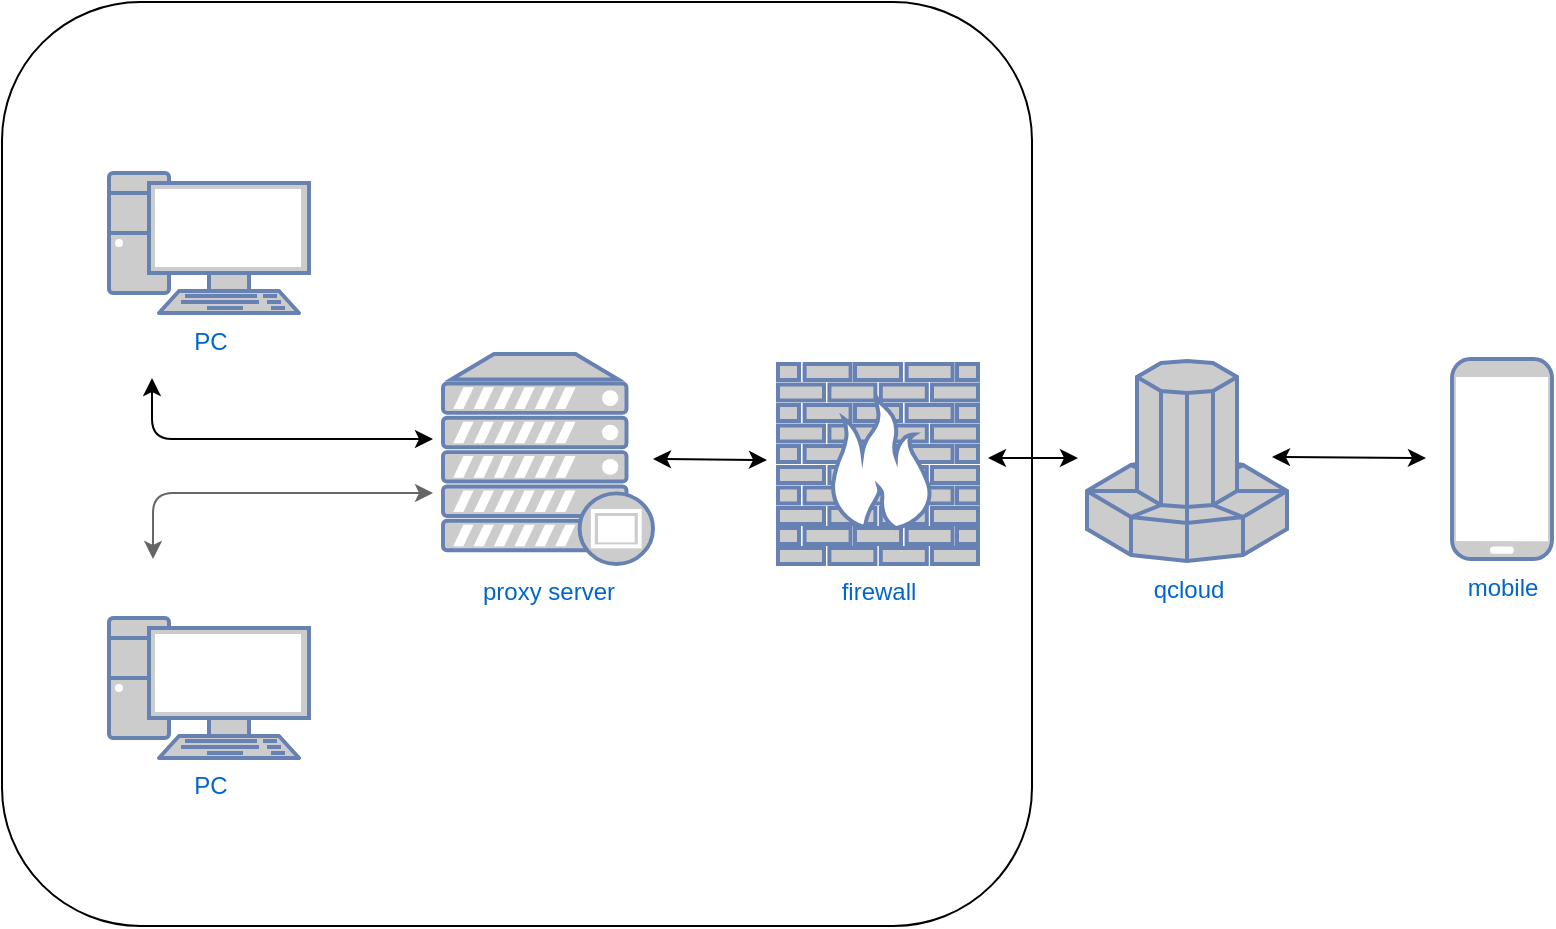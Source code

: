 <mxfile version="12.0.3" type="github" pages="1"><diagram id="5cHL90LkLAptyf2s-lDM" name="第 1 页"><mxGraphModel dx="1536" dy="774" grid="0" gridSize="10" guides="1" tooltips="1" connect="1" arrows="1" fold="1" page="1" pageScale="1" pageWidth="3300" pageHeight="4681" math="0" shadow="0"><root><mxCell id="0"/><mxCell id="1" parent="0"/><mxCell id="dY4UjMdPI2f50uh1wxuN-14" value="" style="rounded=1;whiteSpace=wrap;html=1;" vertex="1" parent="1"><mxGeometry x="148" y="149" width="515" height="462" as="geometry"/></mxCell><mxCell id="dY4UjMdPI2f50uh1wxuN-2" value="qcloud" style="fontColor=#0066CC;verticalAlign=top;verticalLabelPosition=bottom;labelPosition=center;align=center;html=1;outlineConnect=0;fillColor=#CCCCCC;strokeColor=#6881B3;gradientColor=none;gradientDirection=north;strokeWidth=2;shape=mxgraph.networks.supercomputer;" vertex="1" parent="1"><mxGeometry x="690.5" y="328.5" width="100" height="100" as="geometry"/></mxCell><mxCell id="dY4UjMdPI2f50uh1wxuN-3" value="PC" style="fontColor=#0066CC;verticalAlign=top;verticalLabelPosition=bottom;labelPosition=center;align=center;html=1;outlineConnect=0;fillColor=#CCCCCC;strokeColor=#6881B3;gradientColor=none;gradientDirection=north;strokeWidth=2;shape=mxgraph.networks.pc;" vertex="1" parent="1"><mxGeometry x="201.5" y="457" width="100" height="70" as="geometry"/></mxCell><mxCell id="dY4UjMdPI2f50uh1wxuN-4" value="proxy server" style="fontColor=#0066CC;verticalAlign=top;verticalLabelPosition=bottom;labelPosition=center;align=center;html=1;outlineConnect=0;fillColor=#CCCCCC;strokeColor=#6881B3;gradientColor=none;gradientDirection=north;strokeWidth=2;shape=mxgraph.networks.proxy_server;" vertex="1" parent="1"><mxGeometry x="368.5" y="325" width="105" height="105" as="geometry"/></mxCell><mxCell id="dY4UjMdPI2f50uh1wxuN-5" value="firewall" style="fontColor=#0066CC;verticalAlign=top;verticalLabelPosition=bottom;labelPosition=center;align=center;html=1;outlineConnect=0;fillColor=#CCCCCC;strokeColor=#6881B3;gradientColor=none;gradientDirection=north;strokeWidth=2;shape=mxgraph.networks.firewall;" vertex="1" parent="1"><mxGeometry x="536" y="330" width="100" height="100" as="geometry"/></mxCell><mxCell id="dY4UjMdPI2f50uh1wxuN-7" value="mobile" style="fontColor=#0066CC;verticalAlign=top;verticalLabelPosition=bottom;labelPosition=center;align=center;html=1;outlineConnect=0;fillColor=#CCCCCC;strokeColor=#6881B3;gradientColor=none;gradientDirection=north;strokeWidth=2;shape=mxgraph.networks.mobile;" vertex="1" parent="1"><mxGeometry x="873" y="327.5" width="50" height="100" as="geometry"/></mxCell><mxCell id="dY4UjMdPI2f50uh1wxuN-8" value="PC" style="fontColor=#0066CC;verticalAlign=top;verticalLabelPosition=bottom;labelPosition=center;align=center;html=1;outlineConnect=0;fillColor=#CCCCCC;strokeColor=#6881B3;gradientColor=none;gradientDirection=north;strokeWidth=2;shape=mxgraph.networks.pc;" vertex="1" parent="1"><mxGeometry x="201.5" y="234.5" width="100" height="70" as="geometry"/></mxCell><mxCell id="dY4UjMdPI2f50uh1wxuN-12" value="" style="edgeStyle=segmentEdgeStyle;endArrow=classic;html=1;startArrow=classic;startFill=1;fillColor=#f5f5f5;strokeColor=#666666;" edge="1" parent="1"><mxGeometry width="50" height="50" relative="1" as="geometry"><mxPoint x="223.5" y="427.5" as="sourcePoint"/><mxPoint x="363.5" y="394.5" as="targetPoint"/><Array as="points"><mxPoint x="223.5" y="394.5"/></Array></mxGeometry></mxCell><mxCell id="dY4UjMdPI2f50uh1wxuN-15" value="" style="edgeStyle=segmentEdgeStyle;endArrow=classic;html=1;startArrow=classic;startFill=1;" edge="1" parent="1"><mxGeometry width="50" height="50" relative="1" as="geometry"><mxPoint x="223" y="337" as="sourcePoint"/><mxPoint x="363.5" y="367.5" as="targetPoint"/><Array as="points"><mxPoint x="223" y="367"/></Array></mxGeometry></mxCell><mxCell id="dY4UjMdPI2f50uh1wxuN-19" value="" style="endArrow=classic;html=1;startArrow=classic;startFill=1;" edge="1" parent="1"><mxGeometry width="50" height="50" relative="1" as="geometry"><mxPoint x="473.5" y="377.5" as="sourcePoint"/><mxPoint x="530.5" y="378" as="targetPoint"/></mxGeometry></mxCell><mxCell id="dY4UjMdPI2f50uh1wxuN-20" value="" style="endArrow=classic;html=1;startArrow=classic;startFill=1;" edge="1" parent="1"><mxGeometry width="50" height="50" relative="1" as="geometry"><mxPoint x="641" y="377" as="sourcePoint"/><mxPoint x="686" y="377" as="targetPoint"/></mxGeometry></mxCell><mxCell id="dY4UjMdPI2f50uh1wxuN-21" value="" style="endArrow=classic;html=1;startArrow=classic;startFill=1;" edge="1" parent="1"><mxGeometry width="50" height="50" relative="1" as="geometry"><mxPoint x="783" y="376.5" as="sourcePoint"/><mxPoint x="860" y="377" as="targetPoint"/></mxGeometry></mxCell></root></mxGraphModel></diagram></mxfile>